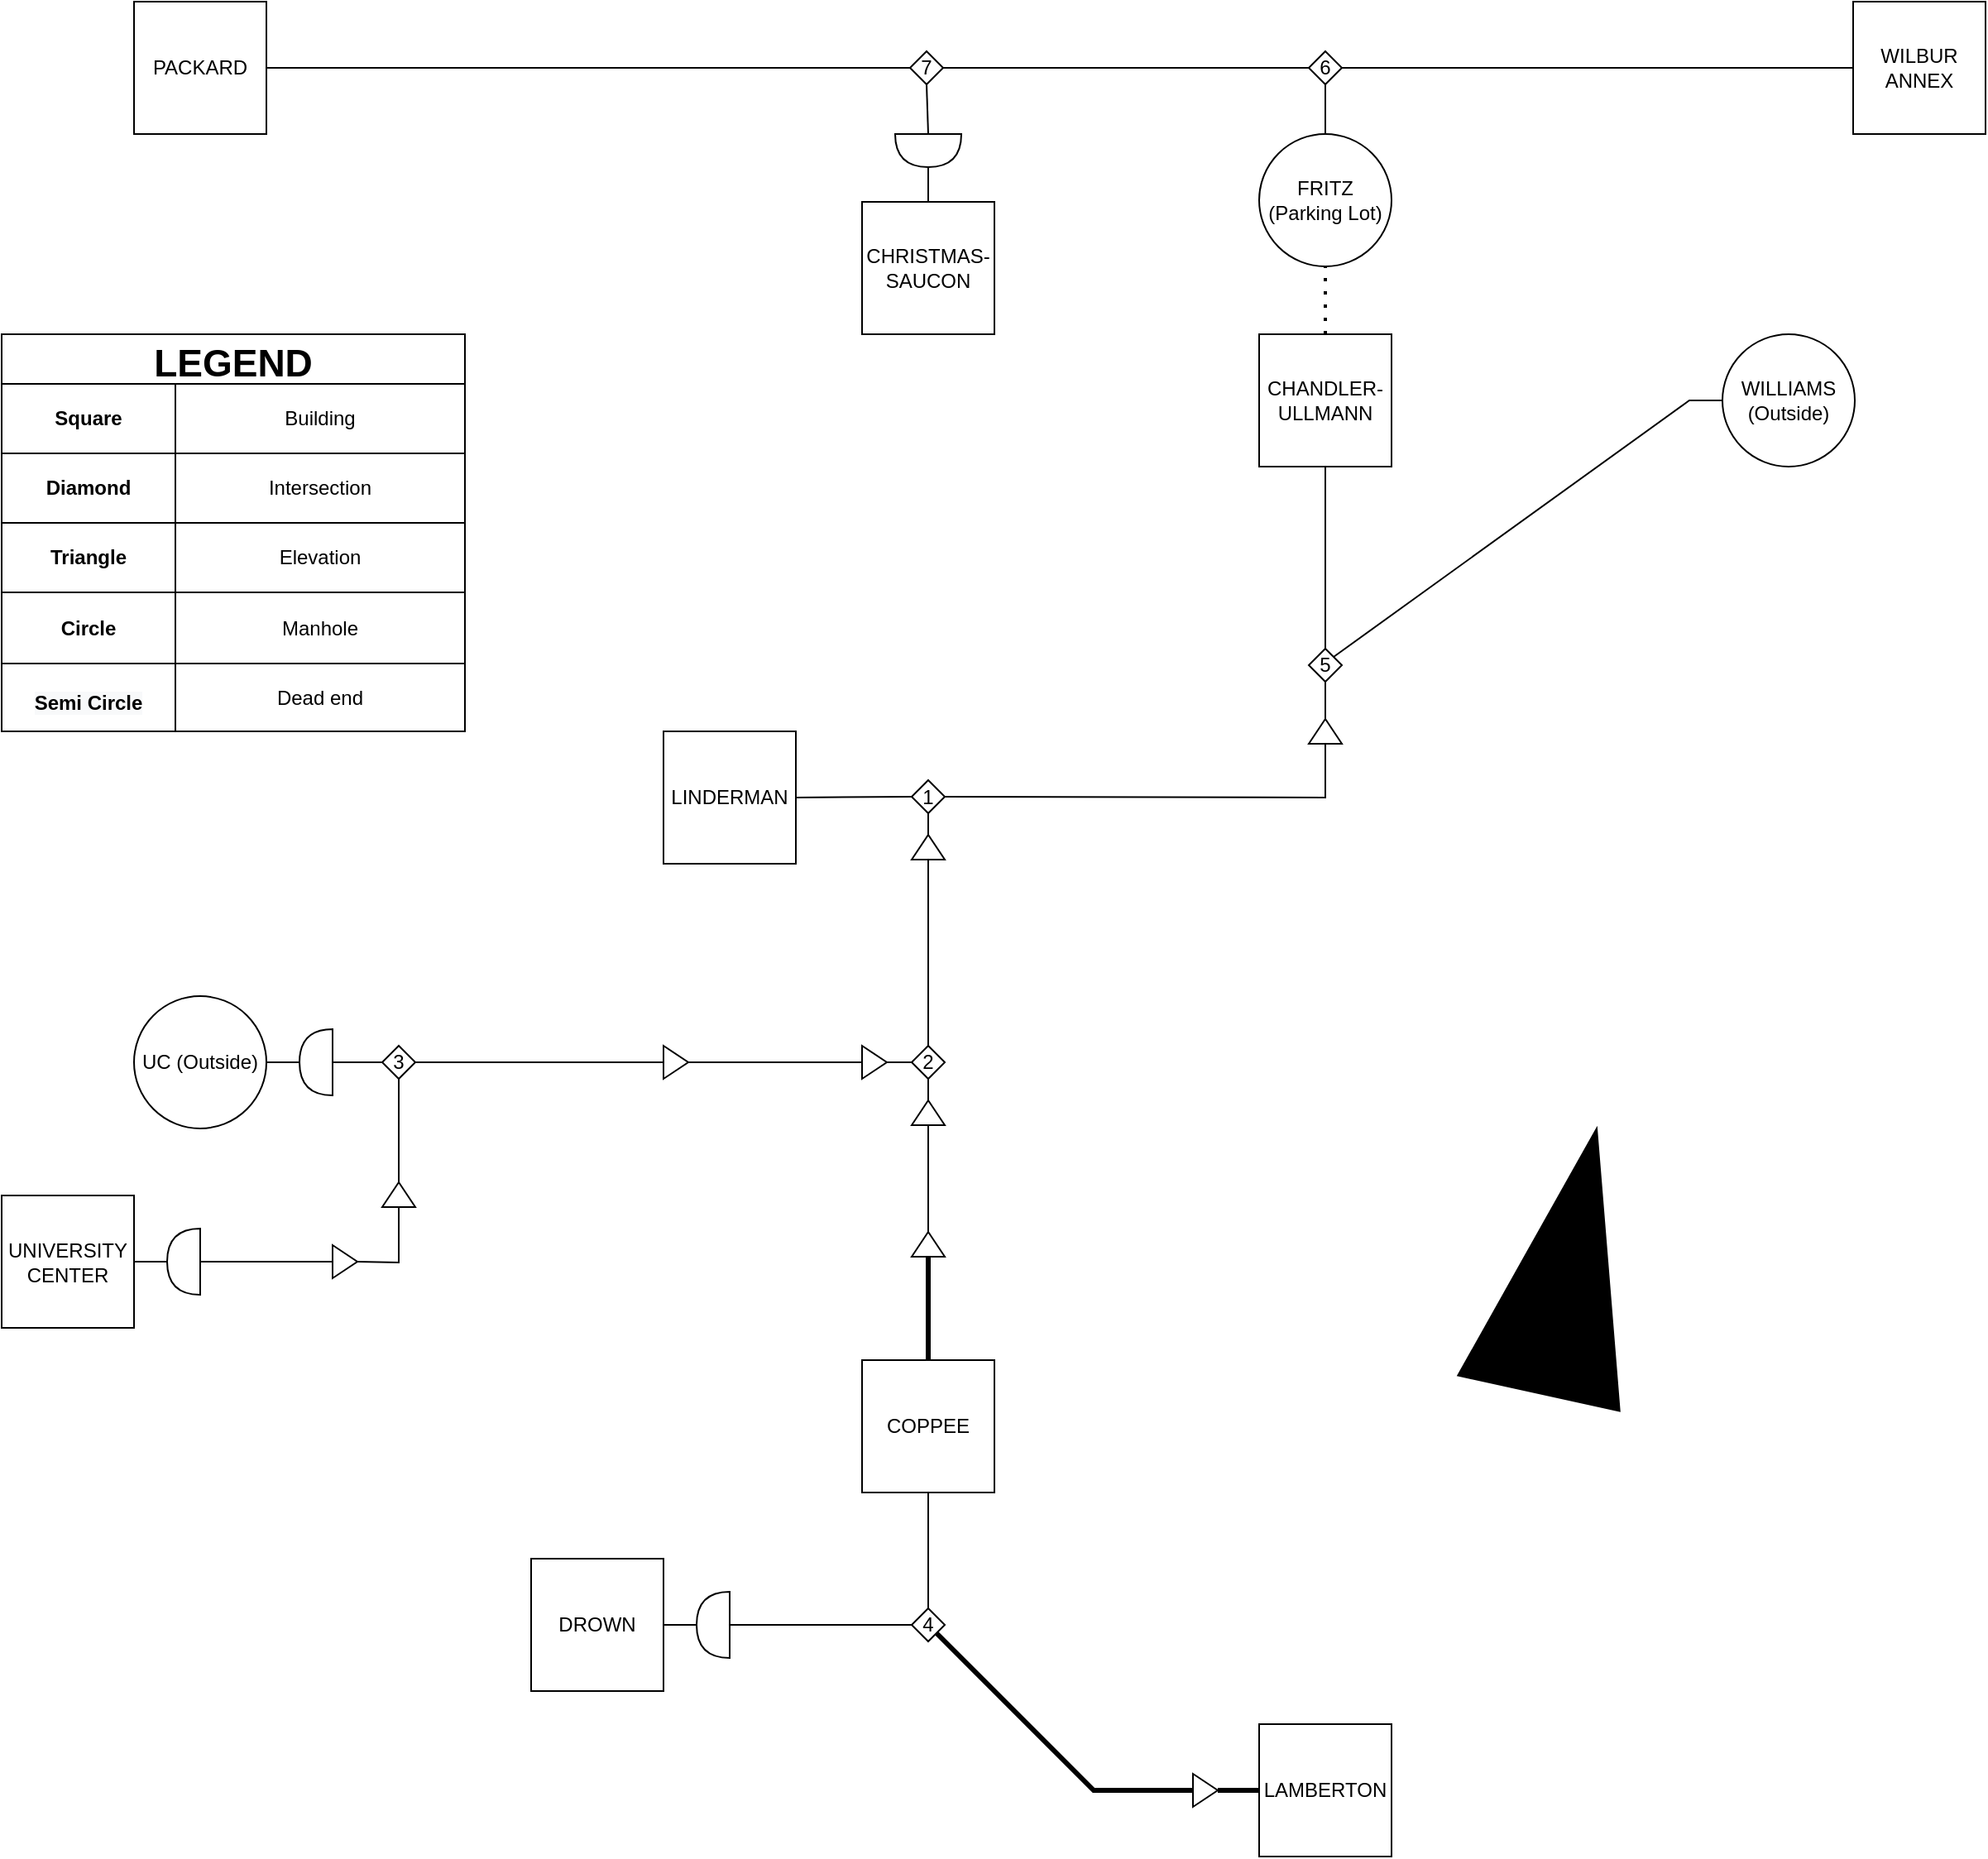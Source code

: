 <mxfile version="20.4.0" type="github">
  <diagram id="Qu6WHnmvzwfrQkN4t7Un" name="Page-1">
    <mxGraphModel dx="2844" dy="1508" grid="1" gridSize="10" guides="1" tooltips="1" connect="1" arrows="1" fold="1" page="1" pageScale="1" pageWidth="1400" pageHeight="1800" math="0" shadow="0">
      <root>
        <mxCell id="0" />
        <mxCell id="1" parent="0" />
        <mxCell id="6KVouXbyhSfiQOAjiajI-1" value="LINDERMAN" style="rounded=0;whiteSpace=wrap;html=1;" parent="1" vertex="1">
          <mxGeometry x="521" y="761" width="80" height="80" as="geometry" />
        </mxCell>
        <mxCell id="6KVouXbyhSfiQOAjiajI-21" value="1" style="rhombus;whiteSpace=wrap;html=1;" parent="1" vertex="1">
          <mxGeometry x="671" y="790.5" width="20" height="20" as="geometry" />
        </mxCell>
        <mxCell id="6KVouXbyhSfiQOAjiajI-27" value="" style="endArrow=none;html=1;rounded=0;exitX=1;exitY=0.5;exitDx=0;exitDy=0;entryX=0;entryY=0.5;entryDx=0;entryDy=0;" parent="1" source="6KVouXbyhSfiQOAjiajI-1" target="6KVouXbyhSfiQOAjiajI-21" edge="1">
          <mxGeometry width="50" height="50" relative="1" as="geometry">
            <mxPoint x="641" y="705" as="sourcePoint" />
            <mxPoint x="691" y="655" as="targetPoint" />
          </mxGeometry>
        </mxCell>
        <mxCell id="6KVouXbyhSfiQOAjiajI-28" value="" style="triangle;whiteSpace=wrap;html=1;rotation=-90;" parent="1" vertex="1">
          <mxGeometry x="673.5" y="821" width="15" height="20" as="geometry" />
        </mxCell>
        <mxCell id="6KVouXbyhSfiQOAjiajI-31" value="" style="endArrow=none;html=1;rounded=0;entryX=0.5;entryY=1;entryDx=0;entryDy=0;exitX=1;exitY=0.5;exitDx=0;exitDy=0;" parent="1" source="6KVouXbyhSfiQOAjiajI-28" target="6KVouXbyhSfiQOAjiajI-21" edge="1">
          <mxGeometry width="50" height="50" relative="1" as="geometry">
            <mxPoint x="681" y="805" as="sourcePoint" />
            <mxPoint x="801" y="905" as="targetPoint" />
          </mxGeometry>
        </mxCell>
        <mxCell id="6KVouXbyhSfiQOAjiajI-36" value="" style="endArrow=none;html=1;rounded=0;exitX=0;exitY=0.5;exitDx=0;exitDy=0;entryX=0.5;entryY=0;entryDx=0;entryDy=0;" parent="1" source="6KVouXbyhSfiQOAjiajI-28" target="6KVouXbyhSfiQOAjiajI-63" edge="1">
          <mxGeometry width="50" height="50" relative="1" as="geometry">
            <mxPoint x="711" y="865" as="sourcePoint" />
            <mxPoint x="681" y="921" as="targetPoint" />
          </mxGeometry>
        </mxCell>
        <mxCell id="6KVouXbyhSfiQOAjiajI-63" value="2" style="rhombus;whiteSpace=wrap;html=1;" parent="1" vertex="1">
          <mxGeometry x="671" y="951" width="20" height="20" as="geometry" />
        </mxCell>
        <mxCell id="6KVouXbyhSfiQOAjiajI-64" value="" style="triangle;whiteSpace=wrap;html=1;rotation=-90;" parent="1" vertex="1">
          <mxGeometry x="673.5" y="981.5" width="15" height="20" as="geometry" />
        </mxCell>
        <mxCell id="6KVouXbyhSfiQOAjiajI-65" value="" style="endArrow=none;html=1;rounded=0;entryX=0.5;entryY=1;entryDx=0;entryDy=0;exitX=1;exitY=0.5;exitDx=0;exitDy=0;" parent="1" source="6KVouXbyhSfiQOAjiajI-64" target="6KVouXbyhSfiQOAjiajI-63" edge="1">
          <mxGeometry width="50" height="50" relative="1" as="geometry">
            <mxPoint x="681" y="965.5" as="sourcePoint" />
            <mxPoint x="801" y="1065.5" as="targetPoint" />
          </mxGeometry>
        </mxCell>
        <mxCell id="6KVouXbyhSfiQOAjiajI-66" value="" style="triangle;whiteSpace=wrap;html=1;rotation=0;" parent="1" vertex="1">
          <mxGeometry x="641" y="951" width="15" height="20" as="geometry" />
        </mxCell>
        <mxCell id="6KVouXbyhSfiQOAjiajI-67" value="" style="endArrow=none;html=1;rounded=0;exitX=0;exitY=0.5;exitDx=0;exitDy=0;entryX=1;entryY=0.5;entryDx=0;entryDy=0;" parent="1" source="6KVouXbyhSfiQOAjiajI-63" target="6KVouXbyhSfiQOAjiajI-66" edge="1">
          <mxGeometry width="50" height="50" relative="1" as="geometry">
            <mxPoint x="751" y="951" as="sourcePoint" />
            <mxPoint x="801" y="901" as="targetPoint" />
          </mxGeometry>
        </mxCell>
        <mxCell id="6KVouXbyhSfiQOAjiajI-68" value="" style="triangle;whiteSpace=wrap;html=1;rotation=0;" parent="1" vertex="1">
          <mxGeometry x="521" y="951" width="15" height="20" as="geometry" />
        </mxCell>
        <mxCell id="6KVouXbyhSfiQOAjiajI-69" value="" style="endArrow=none;html=1;rounded=0;exitX=1;exitY=0.5;exitDx=0;exitDy=0;entryX=0;entryY=0.5;entryDx=0;entryDy=0;" parent="1" source="6KVouXbyhSfiQOAjiajI-68" target="6KVouXbyhSfiQOAjiajI-66" edge="1">
          <mxGeometry width="50" height="50" relative="1" as="geometry">
            <mxPoint x="751" y="951" as="sourcePoint" />
            <mxPoint x="801" y="901" as="targetPoint" />
          </mxGeometry>
        </mxCell>
        <mxCell id="6KVouXbyhSfiQOAjiajI-75" value="3" style="rhombus;whiteSpace=wrap;html=1;" parent="1" vertex="1">
          <mxGeometry x="351" y="951" width="20" height="20" as="geometry" />
        </mxCell>
        <mxCell id="6KVouXbyhSfiQOAjiajI-76" value="" style="triangle;whiteSpace=wrap;html=1;rotation=-90;" parent="1" vertex="1">
          <mxGeometry x="353.5" y="1031" width="15" height="20" as="geometry" />
        </mxCell>
        <mxCell id="6KVouXbyhSfiQOAjiajI-77" value="" style="endArrow=none;html=1;rounded=0;entryX=0.5;entryY=1;entryDx=0;entryDy=0;exitX=1;exitY=0.5;exitDx=0;exitDy=0;" parent="1" source="6KVouXbyhSfiQOAjiajI-76" target="6KVouXbyhSfiQOAjiajI-75" edge="1">
          <mxGeometry width="50" height="50" relative="1" as="geometry">
            <mxPoint x="361" y="965.5" as="sourcePoint" />
            <mxPoint x="481" y="1065.5" as="targetPoint" />
          </mxGeometry>
        </mxCell>
        <mxCell id="6KVouXbyhSfiQOAjiajI-78" value="" style="triangle;whiteSpace=wrap;html=1;rotation=0;" parent="1" vertex="1">
          <mxGeometry x="321" y="1071.5" width="15" height="20" as="geometry" />
        </mxCell>
        <mxCell id="6KVouXbyhSfiQOAjiajI-81" value="" style="endArrow=none;html=1;rounded=0;entryX=0;entryY=0.5;entryDx=0;entryDy=0;exitX=1;exitY=0.5;exitDx=0;exitDy=0;" parent="1" source="6KVouXbyhSfiQOAjiajI-78" target="6KVouXbyhSfiQOAjiajI-76" edge="1">
          <mxGeometry width="50" height="50" relative="1" as="geometry">
            <mxPoint x="401" y="1111" as="sourcePoint" />
            <mxPoint x="451" y="1061" as="targetPoint" />
            <Array as="points">
              <mxPoint x="361" y="1082" />
              <mxPoint x="361" y="1061" />
            </Array>
          </mxGeometry>
        </mxCell>
        <mxCell id="6KVouXbyhSfiQOAjiajI-82" value="" style="endArrow=none;html=1;rounded=0;entryX=0;entryY=0.5;entryDx=0;entryDy=0;exitX=1;exitY=0.5;exitDx=0;exitDy=0;" parent="1" source="6KVouXbyhSfiQOAjiajI-75" target="6KVouXbyhSfiQOAjiajI-68" edge="1">
          <mxGeometry width="50" height="50" relative="1" as="geometry">
            <mxPoint x="411" y="961.0" as="sourcePoint" />
            <mxPoint x="651" y="861" as="targetPoint" />
          </mxGeometry>
        </mxCell>
        <mxCell id="6KVouXbyhSfiQOAjiajI-87" value="" style="shape=or;whiteSpace=wrap;html=1;rotation=0;flipV=0;flipH=1;" parent="1" vertex="1">
          <mxGeometry x="301" y="941" width="20" height="40" as="geometry" />
        </mxCell>
        <mxCell id="6KVouXbyhSfiQOAjiajI-88" value="" style="endArrow=none;html=1;rounded=0;exitX=0;exitY=0.5;exitDx=0;exitDy=0;entryX=0;entryY=0.5;entryDx=0;entryDy=0;entryPerimeter=0;" parent="1" source="6KVouXbyhSfiQOAjiajI-75" target="6KVouXbyhSfiQOAjiajI-87" edge="1">
          <mxGeometry width="50" height="50" relative="1" as="geometry">
            <mxPoint x="291" y="971" as="sourcePoint" />
            <mxPoint x="651" y="861" as="targetPoint" />
          </mxGeometry>
        </mxCell>
        <mxCell id="6KVouXbyhSfiQOAjiajI-90" value="" style="endArrow=none;html=1;rounded=0;exitX=0;exitY=0.5;exitDx=0;exitDy=0;exitPerimeter=0;entryX=0;entryY=0.5;entryDx=0;entryDy=0;" parent="1" source="6KVouXbyhSfiQOAjiajI-93" target="6KVouXbyhSfiQOAjiajI-78" edge="1">
          <mxGeometry width="50" height="50" relative="1" as="geometry">
            <mxPoint x="241" y="1061" as="sourcePoint" />
            <mxPoint x="651" y="901" as="targetPoint" />
          </mxGeometry>
        </mxCell>
        <mxCell id="6KVouXbyhSfiQOAjiajI-93" value="" style="shape=or;whiteSpace=wrap;html=1;rotation=0;flipV=0;flipH=1;" parent="1" vertex="1">
          <mxGeometry x="221" y="1061.5" width="20" height="40" as="geometry" />
        </mxCell>
        <mxCell id="6KVouXbyhSfiQOAjiajI-100" value="LEGEND" style="shape=table;startSize=30;container=1;collapsible=0;childLayout=tableLayout;fontStyle=1;align=center;fontSize=23;" parent="1" vertex="1">
          <mxGeometry x="121" y="521" width="280" height="240" as="geometry" />
        </mxCell>
        <mxCell id="6KVouXbyhSfiQOAjiajI-101" value="" style="shape=tableRow;horizontal=0;startSize=0;swimlaneHead=0;swimlaneBody=0;top=0;left=0;bottom=0;right=0;collapsible=0;dropTarget=0;fillColor=none;points=[[0,0.5],[1,0.5]];portConstraint=eastwest;" parent="6KVouXbyhSfiQOAjiajI-100" vertex="1">
          <mxGeometry y="30" width="280" height="42" as="geometry" />
        </mxCell>
        <mxCell id="6KVouXbyhSfiQOAjiajI-102" value="Square" style="shape=partialRectangle;html=1;whiteSpace=wrap;connectable=0;fillColor=none;top=0;left=0;bottom=0;right=0;overflow=hidden;fontStyle=1" parent="6KVouXbyhSfiQOAjiajI-101" vertex="1">
          <mxGeometry width="105" height="42" as="geometry">
            <mxRectangle width="105" height="42" as="alternateBounds" />
          </mxGeometry>
        </mxCell>
        <mxCell id="6KVouXbyhSfiQOAjiajI-103" value="Building" style="shape=partialRectangle;html=1;whiteSpace=wrap;connectable=0;fillColor=none;top=0;left=0;bottom=0;right=0;overflow=hidden;" parent="6KVouXbyhSfiQOAjiajI-101" vertex="1">
          <mxGeometry x="105" width="175" height="42" as="geometry">
            <mxRectangle width="175" height="42" as="alternateBounds" />
          </mxGeometry>
        </mxCell>
        <mxCell id="6KVouXbyhSfiQOAjiajI-125" style="shape=tableRow;horizontal=0;startSize=0;swimlaneHead=0;swimlaneBody=0;top=0;left=0;bottom=0;right=0;collapsible=0;dropTarget=0;fillColor=none;points=[[0,0.5],[1,0.5]];portConstraint=eastwest;" parent="6KVouXbyhSfiQOAjiajI-100" vertex="1">
          <mxGeometry y="72" width="280" height="42" as="geometry" />
        </mxCell>
        <mxCell id="6KVouXbyhSfiQOAjiajI-126" value="Diamond" style="shape=partialRectangle;html=1;whiteSpace=wrap;connectable=0;fillColor=none;top=0;left=0;bottom=0;right=0;overflow=hidden;fontStyle=1" parent="6KVouXbyhSfiQOAjiajI-125" vertex="1">
          <mxGeometry width="105" height="42" as="geometry">
            <mxRectangle width="105" height="42" as="alternateBounds" />
          </mxGeometry>
        </mxCell>
        <mxCell id="6KVouXbyhSfiQOAjiajI-127" value="Intersection" style="shape=partialRectangle;html=1;whiteSpace=wrap;connectable=0;fillColor=none;top=0;left=0;bottom=0;right=0;overflow=hidden;" parent="6KVouXbyhSfiQOAjiajI-125" vertex="1">
          <mxGeometry x="105" width="175" height="42" as="geometry">
            <mxRectangle width="175" height="42" as="alternateBounds" />
          </mxGeometry>
        </mxCell>
        <mxCell id="6KVouXbyhSfiQOAjiajI-105" value="" style="shape=tableRow;horizontal=0;startSize=0;swimlaneHead=0;swimlaneBody=0;top=0;left=0;bottom=0;right=0;collapsible=0;dropTarget=0;fillColor=none;points=[[0,0.5],[1,0.5]];portConstraint=eastwest;" parent="6KVouXbyhSfiQOAjiajI-100" vertex="1">
          <mxGeometry y="114" width="280" height="42" as="geometry" />
        </mxCell>
        <mxCell id="6KVouXbyhSfiQOAjiajI-106" value="Triangle" style="shape=partialRectangle;html=1;whiteSpace=wrap;connectable=0;fillColor=none;top=0;left=0;bottom=0;right=0;overflow=hidden;fontStyle=1" parent="6KVouXbyhSfiQOAjiajI-105" vertex="1">
          <mxGeometry width="105" height="42" as="geometry">
            <mxRectangle width="105" height="42" as="alternateBounds" />
          </mxGeometry>
        </mxCell>
        <mxCell id="6KVouXbyhSfiQOAjiajI-107" value="Elevation" style="shape=partialRectangle;html=1;whiteSpace=wrap;connectable=0;fillColor=none;top=0;left=0;bottom=0;right=0;overflow=hidden;" parent="6KVouXbyhSfiQOAjiajI-105" vertex="1">
          <mxGeometry x="105" width="175" height="42" as="geometry">
            <mxRectangle width="175" height="42" as="alternateBounds" />
          </mxGeometry>
        </mxCell>
        <mxCell id="6KVouXbyhSfiQOAjiajI-130" style="shape=tableRow;horizontal=0;startSize=0;swimlaneHead=0;swimlaneBody=0;top=0;left=0;bottom=0;right=0;collapsible=0;dropTarget=0;fillColor=none;points=[[0,0.5],[1,0.5]];portConstraint=eastwest;" parent="6KVouXbyhSfiQOAjiajI-100" vertex="1">
          <mxGeometry y="156" width="280" height="43" as="geometry" />
        </mxCell>
        <mxCell id="6KVouXbyhSfiQOAjiajI-131" value="Circle" style="shape=partialRectangle;html=1;whiteSpace=wrap;connectable=0;fillColor=none;top=0;left=0;bottom=0;right=0;overflow=hidden;fontStyle=1" parent="6KVouXbyhSfiQOAjiajI-130" vertex="1">
          <mxGeometry width="105" height="43" as="geometry">
            <mxRectangle width="105" height="43" as="alternateBounds" />
          </mxGeometry>
        </mxCell>
        <mxCell id="6KVouXbyhSfiQOAjiajI-132" value="Manhole" style="shape=partialRectangle;html=1;whiteSpace=wrap;connectable=0;fillColor=none;top=0;left=0;bottom=0;right=0;overflow=hidden;" parent="6KVouXbyhSfiQOAjiajI-130" vertex="1">
          <mxGeometry x="105" width="175" height="43" as="geometry">
            <mxRectangle width="175" height="43" as="alternateBounds" />
          </mxGeometry>
        </mxCell>
        <mxCell id="6KVouXbyhSfiQOAjiajI-109" value="" style="shape=tableRow;horizontal=0;startSize=0;swimlaneHead=0;swimlaneBody=0;top=0;left=0;bottom=0;right=0;collapsible=0;dropTarget=0;fillColor=none;points=[[0,0.5],[1,0.5]];portConstraint=eastwest;" parent="6KVouXbyhSfiQOAjiajI-100" vertex="1">
          <mxGeometry y="199" width="280" height="41" as="geometry" />
        </mxCell>
        <mxCell id="6KVouXbyhSfiQOAjiajI-110" value="&#xa;&lt;span style=&quot;color: rgb(0, 0, 0); font-family: Helvetica; font-size: 12px; font-style: normal; font-variant-ligatures: normal; font-variant-caps: normal; letter-spacing: normal; orphans: 2; text-align: center; text-indent: 0px; text-transform: none; widows: 2; word-spacing: 0px; -webkit-text-stroke-width: 0px; background-color: rgb(248, 249, 250); text-decoration-thickness: initial; text-decoration-style: initial; text-decoration-color: initial; float: none; display: inline !important;&quot;&gt;Semi Circle&lt;/span&gt;&#xa;&#xa;" style="shape=partialRectangle;html=1;whiteSpace=wrap;connectable=0;fillColor=none;top=0;left=0;bottom=0;right=0;overflow=hidden;fontStyle=1" parent="6KVouXbyhSfiQOAjiajI-109" vertex="1">
          <mxGeometry width="105" height="41" as="geometry">
            <mxRectangle width="105" height="41" as="alternateBounds" />
          </mxGeometry>
        </mxCell>
        <mxCell id="6KVouXbyhSfiQOAjiajI-111" value="Dead end" style="shape=partialRectangle;html=1;whiteSpace=wrap;connectable=0;fillColor=none;top=0;left=0;bottom=0;right=0;overflow=hidden;" parent="6KVouXbyhSfiQOAjiajI-109" vertex="1">
          <mxGeometry x="105" width="175" height="41" as="geometry">
            <mxRectangle width="175" height="41" as="alternateBounds" />
          </mxGeometry>
        </mxCell>
        <mxCell id="6KVouXbyhSfiQOAjiajI-128" value="" style="shape=mxgraph.arrows2.wedgeArrow;html=1;bendable=0;startWidth=50;fillColor=strokeColor;defaultFillColor=invert;defaultGradientColor=invert;rounded=0;" parent="1" edge="1">
          <mxGeometry width="100" height="100" relative="1" as="geometry">
            <mxPoint x="1050" y="1161" as="sourcePoint" />
            <mxPoint x="1085" y="1001" as="targetPoint" />
          </mxGeometry>
        </mxCell>
        <mxCell id="6gVBBG0WPgmcQdnNXwfl-1" value="COPPEE" style="rounded=0;whiteSpace=wrap;html=1;" parent="1" vertex="1">
          <mxGeometry x="641" y="1141" width="80" height="80" as="geometry" />
        </mxCell>
        <mxCell id="6gVBBG0WPgmcQdnNXwfl-2" value="" style="endArrow=none;html=1;rounded=0;entryX=0;entryY=0.5;entryDx=0;entryDy=0;exitX=1;exitY=0.5;exitDx=0;exitDy=0;" parent="1" source="6gVBBG0WPgmcQdnNXwfl-3" target="6KVouXbyhSfiQOAjiajI-64" edge="1">
          <mxGeometry width="50" height="50" relative="1" as="geometry">
            <mxPoint x="601" y="971" as="sourcePoint" />
            <mxPoint x="651" y="921" as="targetPoint" />
          </mxGeometry>
        </mxCell>
        <mxCell id="6gVBBG0WPgmcQdnNXwfl-3" value="" style="triangle;whiteSpace=wrap;html=1;rotation=-90;" parent="1" vertex="1">
          <mxGeometry x="673.5" y="1061" width="15" height="20" as="geometry" />
        </mxCell>
        <mxCell id="6gVBBG0WPgmcQdnNXwfl-4" value="" style="endArrow=none;html=1;rounded=0;exitX=0;exitY=0.5;exitDx=0;exitDy=0;entryX=0.5;entryY=0;entryDx=0;entryDy=0;strokeWidth=3;" parent="1" source="6gVBBG0WPgmcQdnNXwfl-3" target="6gVBBG0WPgmcQdnNXwfl-1" edge="1">
          <mxGeometry width="50" height="50" relative="1" as="geometry">
            <mxPoint x="831" y="961" as="sourcePoint" />
            <mxPoint x="881" y="911" as="targetPoint" />
          </mxGeometry>
        </mxCell>
        <mxCell id="6gVBBG0WPgmcQdnNXwfl-7" value="DROWN" style="rounded=0;whiteSpace=wrap;html=1;" parent="1" vertex="1">
          <mxGeometry x="441" y="1261" width="80" height="80" as="geometry" />
        </mxCell>
        <mxCell id="6gVBBG0WPgmcQdnNXwfl-8" value="LAMBERTON" style="rounded=0;whiteSpace=wrap;html=1;" parent="1" vertex="1">
          <mxGeometry x="881" y="1361" width="80" height="80" as="geometry" />
        </mxCell>
        <mxCell id="6gVBBG0WPgmcQdnNXwfl-10" value="4" style="rhombus;whiteSpace=wrap;html=1;" parent="1" vertex="1">
          <mxGeometry x="671" y="1291" width="20" height="20" as="geometry" />
        </mxCell>
        <mxCell id="6gVBBG0WPgmcQdnNXwfl-12" value="" style="endArrow=none;html=1;rounded=0;exitX=0.5;exitY=1;exitDx=0;exitDy=0;entryX=0.5;entryY=0;entryDx=0;entryDy=0;" parent="1" source="6gVBBG0WPgmcQdnNXwfl-1" target="6gVBBG0WPgmcQdnNXwfl-10" edge="1">
          <mxGeometry width="50" height="50" relative="1" as="geometry">
            <mxPoint x="601" y="1071" as="sourcePoint" />
            <mxPoint x="651" y="1021" as="targetPoint" />
          </mxGeometry>
        </mxCell>
        <mxCell id="6gVBBG0WPgmcQdnNXwfl-13" value="" style="endArrow=none;html=1;rounded=0;entryX=0;entryY=0.5;entryDx=0;entryDy=0;exitX=0;exitY=0.5;exitDx=0;exitDy=0;exitPerimeter=0;" parent="1" source="6gVBBG0WPgmcQdnNXwfl-18" target="6gVBBG0WPgmcQdnNXwfl-10" edge="1">
          <mxGeometry width="50" height="50" relative="1" as="geometry">
            <mxPoint x="591" y="1291" as="sourcePoint" />
            <mxPoint x="651" y="1021" as="targetPoint" />
          </mxGeometry>
        </mxCell>
        <mxCell id="6gVBBG0WPgmcQdnNXwfl-15" value="UNIVERSITY CENTER" style="rounded=0;whiteSpace=wrap;html=1;" parent="1" vertex="1">
          <mxGeometry x="121" y="1041.5" width="80" height="80" as="geometry" />
        </mxCell>
        <mxCell id="6gVBBG0WPgmcQdnNXwfl-17" value="" style="endArrow=none;html=1;rounded=0;exitX=1;exitY=0.5;exitDx=0;exitDy=0;entryX=1;entryY=0.5;entryDx=0;entryDy=0;entryPerimeter=0;" parent="1" source="6gVBBG0WPgmcQdnNXwfl-15" target="6KVouXbyhSfiQOAjiajI-93" edge="1">
          <mxGeometry width="50" height="50" relative="1" as="geometry">
            <mxPoint x="201" y="1061" as="sourcePoint" />
            <mxPoint x="651" y="1061" as="targetPoint" />
          </mxGeometry>
        </mxCell>
        <mxCell id="6gVBBG0WPgmcQdnNXwfl-18" value="" style="shape=or;whiteSpace=wrap;html=1;rotation=0;flipV=0;flipH=1;" parent="1" vertex="1">
          <mxGeometry x="541" y="1281" width="20" height="40" as="geometry" />
        </mxCell>
        <mxCell id="6gVBBG0WPgmcQdnNXwfl-20" value="" style="endArrow=none;html=1;rounded=0;exitX=1;exitY=0.5;exitDx=0;exitDy=0;exitPerimeter=0;entryX=1;entryY=0.5;entryDx=0;entryDy=0;" parent="1" source="6gVBBG0WPgmcQdnNXwfl-18" target="6gVBBG0WPgmcQdnNXwfl-7" edge="1">
          <mxGeometry width="50" height="50" relative="1" as="geometry">
            <mxPoint x="601" y="1071" as="sourcePoint" />
            <mxPoint x="651" y="1021" as="targetPoint" />
          </mxGeometry>
        </mxCell>
        <mxCell id="6gVBBG0WPgmcQdnNXwfl-21" value="" style="endArrow=none;html=1;rounded=0;exitX=1;exitY=1;exitDx=0;exitDy=0;fontStyle=1;strokeWidth=3;entryX=0;entryY=0.5;entryDx=0;entryDy=0;" parent="1" source="6gVBBG0WPgmcQdnNXwfl-10" target="8kce820EnkoUsimwfO_c-1" edge="1">
          <mxGeometry width="50" height="50" relative="1" as="geometry">
            <mxPoint x="591" y="1191" as="sourcePoint" />
            <mxPoint x="831" y="1401" as="targetPoint" />
            <Array as="points">
              <mxPoint x="781" y="1401" />
            </Array>
          </mxGeometry>
        </mxCell>
        <mxCell id="8kce820EnkoUsimwfO_c-1" value="" style="triangle;whiteSpace=wrap;html=1;rotation=0;" parent="1" vertex="1">
          <mxGeometry x="841" y="1391" width="15" height="20" as="geometry" />
        </mxCell>
        <mxCell id="8kce820EnkoUsimwfO_c-4" value="" style="endArrow=none;html=1;rounded=0;entryX=1;entryY=0.5;entryDx=0;entryDy=0;strokeWidth=3;exitX=0;exitY=0.5;exitDx=0;exitDy=0;" parent="1" source="6gVBBG0WPgmcQdnNXwfl-8" target="8kce820EnkoUsimwfO_c-1" edge="1">
          <mxGeometry width="50" height="50" relative="1" as="geometry">
            <mxPoint x="901" y="1211" as="sourcePoint" />
            <mxPoint x="691" y="1151" as="targetPoint" />
          </mxGeometry>
        </mxCell>
        <mxCell id="8kce820EnkoUsimwfO_c-15" value="" style="endArrow=none;html=1;rounded=0;entryX=1;entryY=0.5;entryDx=0;entryDy=0;exitX=1;exitY=0.5;exitDx=0;exitDy=0;exitPerimeter=0;" parent="1" source="6KVouXbyhSfiQOAjiajI-87" target="SB41HS4RqWZkBEV9Hs1W-19" edge="1">
          <mxGeometry width="50" height="50" relative="1" as="geometry">
            <mxPoint x="281" y="1071" as="sourcePoint" />
            <mxPoint x="291" y="961" as="targetPoint" />
          </mxGeometry>
        </mxCell>
        <mxCell id="SB41HS4RqWZkBEV9Hs1W-2" value="5" style="rhombus;whiteSpace=wrap;html=1;" parent="1" vertex="1">
          <mxGeometry x="911" y="711" width="20" height="20" as="geometry" />
        </mxCell>
        <mxCell id="SB41HS4RqWZkBEV9Hs1W-4" value="" style="endArrow=none;html=1;rounded=0;exitX=1;exitY=0.5;exitDx=0;exitDy=0;entryX=0;entryY=0.5;entryDx=0;entryDy=0;" parent="1" source="6KVouXbyhSfiQOAjiajI-21" target="SB41HS4RqWZkBEV9Hs1W-15" edge="1">
          <mxGeometry width="50" height="50" relative="1" as="geometry">
            <mxPoint x="781" y="931" as="sourcePoint" />
            <mxPoint x="921" y="771" as="targetPoint" />
            <Array as="points">
              <mxPoint x="921" y="801" />
            </Array>
          </mxGeometry>
        </mxCell>
        <mxCell id="SB41HS4RqWZkBEV9Hs1W-5" value="CHANDLER-ULLMANN" style="rounded=0;whiteSpace=wrap;html=1;" parent="1" vertex="1">
          <mxGeometry x="881" y="521" width="80" height="80" as="geometry" />
        </mxCell>
        <mxCell id="SB41HS4RqWZkBEV9Hs1W-6" value="" style="endArrow=none;html=1;rounded=0;entryX=0.5;entryY=1;entryDx=0;entryDy=0;exitX=0.5;exitY=0;exitDx=0;exitDy=0;" parent="1" source="SB41HS4RqWZkBEV9Hs1W-2" target="SB41HS4RqWZkBEV9Hs1W-5" edge="1">
          <mxGeometry width="50" height="50" relative="1" as="geometry">
            <mxPoint x="681" y="601" as="sourcePoint" />
            <mxPoint x="731" y="551" as="targetPoint" />
          </mxGeometry>
        </mxCell>
        <mxCell id="SB41HS4RqWZkBEV9Hs1W-8" value="" style="endArrow=none;html=1;rounded=0;exitX=1;exitY=0;exitDx=0;exitDy=0;entryX=0;entryY=0.5;entryDx=0;entryDy=0;" parent="1" source="SB41HS4RqWZkBEV9Hs1W-2" target="SB41HS4RqWZkBEV9Hs1W-18" edge="1">
          <mxGeometry width="50" height="50" relative="1" as="geometry">
            <mxPoint x="681" y="721" as="sourcePoint" />
            <mxPoint x="1181" y="551" as="targetPoint" />
            <Array as="points">
              <mxPoint x="1141" y="561" />
            </Array>
          </mxGeometry>
        </mxCell>
        <mxCell id="SB41HS4RqWZkBEV9Hs1W-15" value="" style="triangle;whiteSpace=wrap;html=1;rotation=-90;" parent="1" vertex="1">
          <mxGeometry x="913.5" y="751" width="15" height="20" as="geometry" />
        </mxCell>
        <mxCell id="SB41HS4RqWZkBEV9Hs1W-17" value="" style="endArrow=none;html=1;rounded=0;entryX=1;entryY=0.5;entryDx=0;entryDy=0;exitX=0.5;exitY=1;exitDx=0;exitDy=0;" parent="1" source="SB41HS4RqWZkBEV9Hs1W-2" target="SB41HS4RqWZkBEV9Hs1W-15" edge="1">
          <mxGeometry width="50" height="50" relative="1" as="geometry">
            <mxPoint x="561" y="991" as="sourcePoint" />
            <mxPoint x="611" y="941" as="targetPoint" />
          </mxGeometry>
        </mxCell>
        <mxCell id="SB41HS4RqWZkBEV9Hs1W-18" value="WILLIAMS&lt;br&gt;(Outside)" style="ellipse;whiteSpace=wrap;html=1;aspect=fixed;" parent="1" vertex="1">
          <mxGeometry x="1161" y="521" width="80" height="80" as="geometry" />
        </mxCell>
        <mxCell id="SB41HS4RqWZkBEV9Hs1W-19" value="UC (Outside)" style="ellipse;whiteSpace=wrap;html=1;aspect=fixed;" parent="1" vertex="1">
          <mxGeometry x="201" y="921" width="80" height="80" as="geometry" />
        </mxCell>
        <mxCell id="Xe9SsARuWWG3SEWZFlHD-2" value="WILBUR ANNEX" style="rounded=0;whiteSpace=wrap;html=1;" parent="1" vertex="1">
          <mxGeometry x="1240" y="320" width="80" height="80" as="geometry" />
        </mxCell>
        <mxCell id="Xe9SsARuWWG3SEWZFlHD-3" value="6" style="rhombus;whiteSpace=wrap;html=1;" parent="1" vertex="1">
          <mxGeometry x="911" y="350" width="20" height="20" as="geometry" />
        </mxCell>
        <mxCell id="Xe9SsARuWWG3SEWZFlHD-6" value="" style="endArrow=none;html=1;rounded=0;entryX=0;entryY=0.5;entryDx=0;entryDy=0;exitX=1;exitY=0.5;exitDx=0;exitDy=0;" parent="1" source="Xe9SsARuWWG3SEWZFlHD-3" target="Xe9SsARuWWG3SEWZFlHD-2" edge="1">
          <mxGeometry width="50" height="50" relative="1" as="geometry">
            <mxPoint x="870" y="270" as="sourcePoint" />
            <mxPoint x="920" y="220" as="targetPoint" />
          </mxGeometry>
        </mxCell>
        <mxCell id="Xe9SsARuWWG3SEWZFlHD-7" value="FRITZ (Parking Lot)" style="ellipse;whiteSpace=wrap;html=1;aspect=fixed;" parent="1" vertex="1">
          <mxGeometry x="881" y="400" width="80" height="80" as="geometry" />
        </mxCell>
        <mxCell id="Xe9SsARuWWG3SEWZFlHD-11" value="" style="endArrow=none;html=1;rounded=0;entryX=0.5;entryY=1;entryDx=0;entryDy=0;exitX=0.5;exitY=0;exitDx=0;exitDy=0;" parent="1" source="Xe9SsARuWWG3SEWZFlHD-7" target="Xe9SsARuWWG3SEWZFlHD-3" edge="1">
          <mxGeometry width="50" height="50" relative="1" as="geometry">
            <mxPoint x="720" y="430" as="sourcePoint" />
            <mxPoint x="770" y="380" as="targetPoint" />
          </mxGeometry>
        </mxCell>
        <mxCell id="Xe9SsARuWWG3SEWZFlHD-12" value="" style="endArrow=none;dashed=1;html=1;dashPattern=1 3;strokeWidth=2;rounded=0;entryX=0.5;entryY=1;entryDx=0;entryDy=0;exitX=0.5;exitY=0;exitDx=0;exitDy=0;" parent="1" source="SB41HS4RqWZkBEV9Hs1W-5" target="Xe9SsARuWWG3SEWZFlHD-7" edge="1">
          <mxGeometry width="50" height="50" relative="1" as="geometry">
            <mxPoint x="720" y="430" as="sourcePoint" />
            <mxPoint x="770" y="380" as="targetPoint" />
          </mxGeometry>
        </mxCell>
        <mxCell id="Xe9SsARuWWG3SEWZFlHD-13" value="CHRISTMAS-SAUCON" style="rounded=0;whiteSpace=wrap;html=1;" parent="1" vertex="1">
          <mxGeometry x="641" y="441" width="80" height="80" as="geometry" />
        </mxCell>
        <mxCell id="Xe9SsARuWWG3SEWZFlHD-15" value="PACKARD" style="rounded=0;whiteSpace=wrap;html=1;" parent="1" vertex="1">
          <mxGeometry x="201" y="320" width="80" height="80" as="geometry" />
        </mxCell>
        <mxCell id="1YV7FMsBswa3n_n0JL4Q-1" value="7" style="rhombus;whiteSpace=wrap;html=1;" parent="1" vertex="1">
          <mxGeometry x="670" y="350" width="20" height="20" as="geometry" />
        </mxCell>
        <mxCell id="1YV7FMsBswa3n_n0JL4Q-2" value="" style="shape=or;whiteSpace=wrap;html=1;rotation=-90;flipV=0;flipH=1;" parent="1" vertex="1">
          <mxGeometry x="671" y="390" width="20" height="40" as="geometry" />
        </mxCell>
        <mxCell id="1YV7FMsBswa3n_n0JL4Q-3" value="" style="endArrow=none;html=1;rounded=0;entryX=1;entryY=0.5;entryDx=0;entryDy=0;entryPerimeter=0;exitX=0.5;exitY=0;exitDx=0;exitDy=0;" parent="1" source="Xe9SsARuWWG3SEWZFlHD-13" target="1YV7FMsBswa3n_n0JL4Q-2" edge="1">
          <mxGeometry width="50" height="50" relative="1" as="geometry">
            <mxPoint x="640" y="700" as="sourcePoint" />
            <mxPoint x="690" y="650" as="targetPoint" />
          </mxGeometry>
        </mxCell>
        <mxCell id="1YV7FMsBswa3n_n0JL4Q-4" value="" style="endArrow=none;html=1;rounded=0;entryX=0;entryY=0.5;entryDx=0;entryDy=0;exitX=1;exitY=0.5;exitDx=0;exitDy=0;" parent="1" source="1YV7FMsBswa3n_n0JL4Q-1" target="Xe9SsARuWWG3SEWZFlHD-3" edge="1">
          <mxGeometry width="50" height="50" relative="1" as="geometry">
            <mxPoint x="640" y="700" as="sourcePoint" />
            <mxPoint x="690" y="650" as="targetPoint" />
          </mxGeometry>
        </mxCell>
        <mxCell id="1YV7FMsBswa3n_n0JL4Q-5" value="" style="endArrow=none;html=1;rounded=0;entryX=0;entryY=0.5;entryDx=0;entryDy=0;exitX=1;exitY=0.5;exitDx=0;exitDy=0;" parent="1" source="Xe9SsARuWWG3SEWZFlHD-15" target="1YV7FMsBswa3n_n0JL4Q-1" edge="1">
          <mxGeometry width="50" height="50" relative="1" as="geometry">
            <mxPoint x="640" y="700" as="sourcePoint" />
            <mxPoint x="690" y="650" as="targetPoint" />
          </mxGeometry>
        </mxCell>
        <mxCell id="1YV7FMsBswa3n_n0JL4Q-6" value="" style="endArrow=none;html=1;rounded=0;entryX=0.5;entryY=1;entryDx=0;entryDy=0;exitX=0;exitY=0.5;exitDx=0;exitDy=0;exitPerimeter=0;" parent="1" source="1YV7FMsBswa3n_n0JL4Q-2" target="1YV7FMsBswa3n_n0JL4Q-1" edge="1">
          <mxGeometry width="50" height="50" relative="1" as="geometry">
            <mxPoint x="640" y="700" as="sourcePoint" />
            <mxPoint x="690" y="650" as="targetPoint" />
          </mxGeometry>
        </mxCell>
      </root>
    </mxGraphModel>
  </diagram>
</mxfile>
